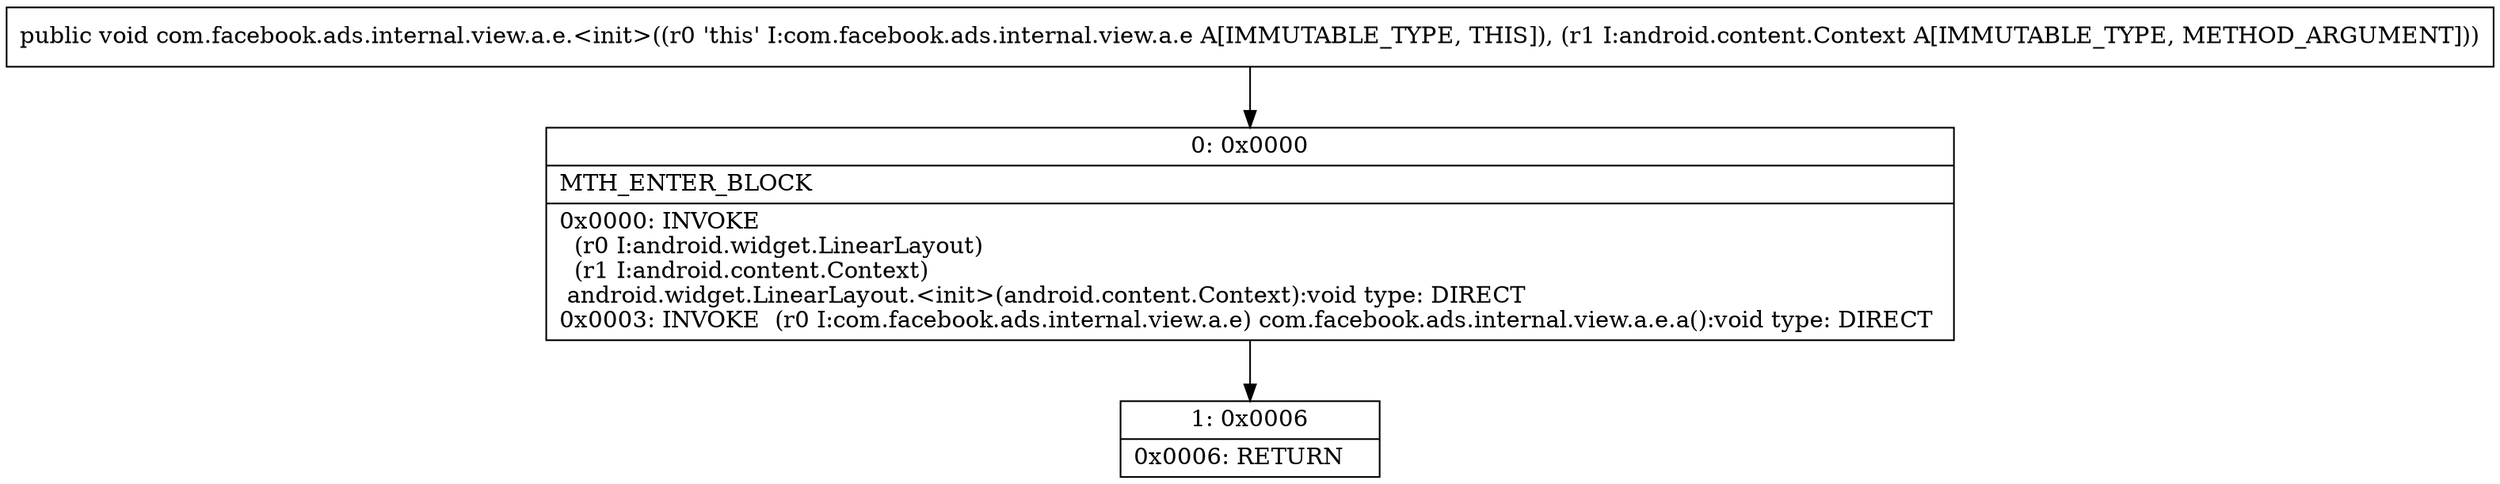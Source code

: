 digraph "CFG forcom.facebook.ads.internal.view.a.e.\<init\>(Landroid\/content\/Context;)V" {
Node_0 [shape=record,label="{0\:\ 0x0000|MTH_ENTER_BLOCK\l|0x0000: INVOKE  \l  (r0 I:android.widget.LinearLayout)\l  (r1 I:android.content.Context)\l android.widget.LinearLayout.\<init\>(android.content.Context):void type: DIRECT \l0x0003: INVOKE  (r0 I:com.facebook.ads.internal.view.a.e) com.facebook.ads.internal.view.a.e.a():void type: DIRECT \l}"];
Node_1 [shape=record,label="{1\:\ 0x0006|0x0006: RETURN   \l}"];
MethodNode[shape=record,label="{public void com.facebook.ads.internal.view.a.e.\<init\>((r0 'this' I:com.facebook.ads.internal.view.a.e A[IMMUTABLE_TYPE, THIS]), (r1 I:android.content.Context A[IMMUTABLE_TYPE, METHOD_ARGUMENT])) }"];
MethodNode -> Node_0;
Node_0 -> Node_1;
}

